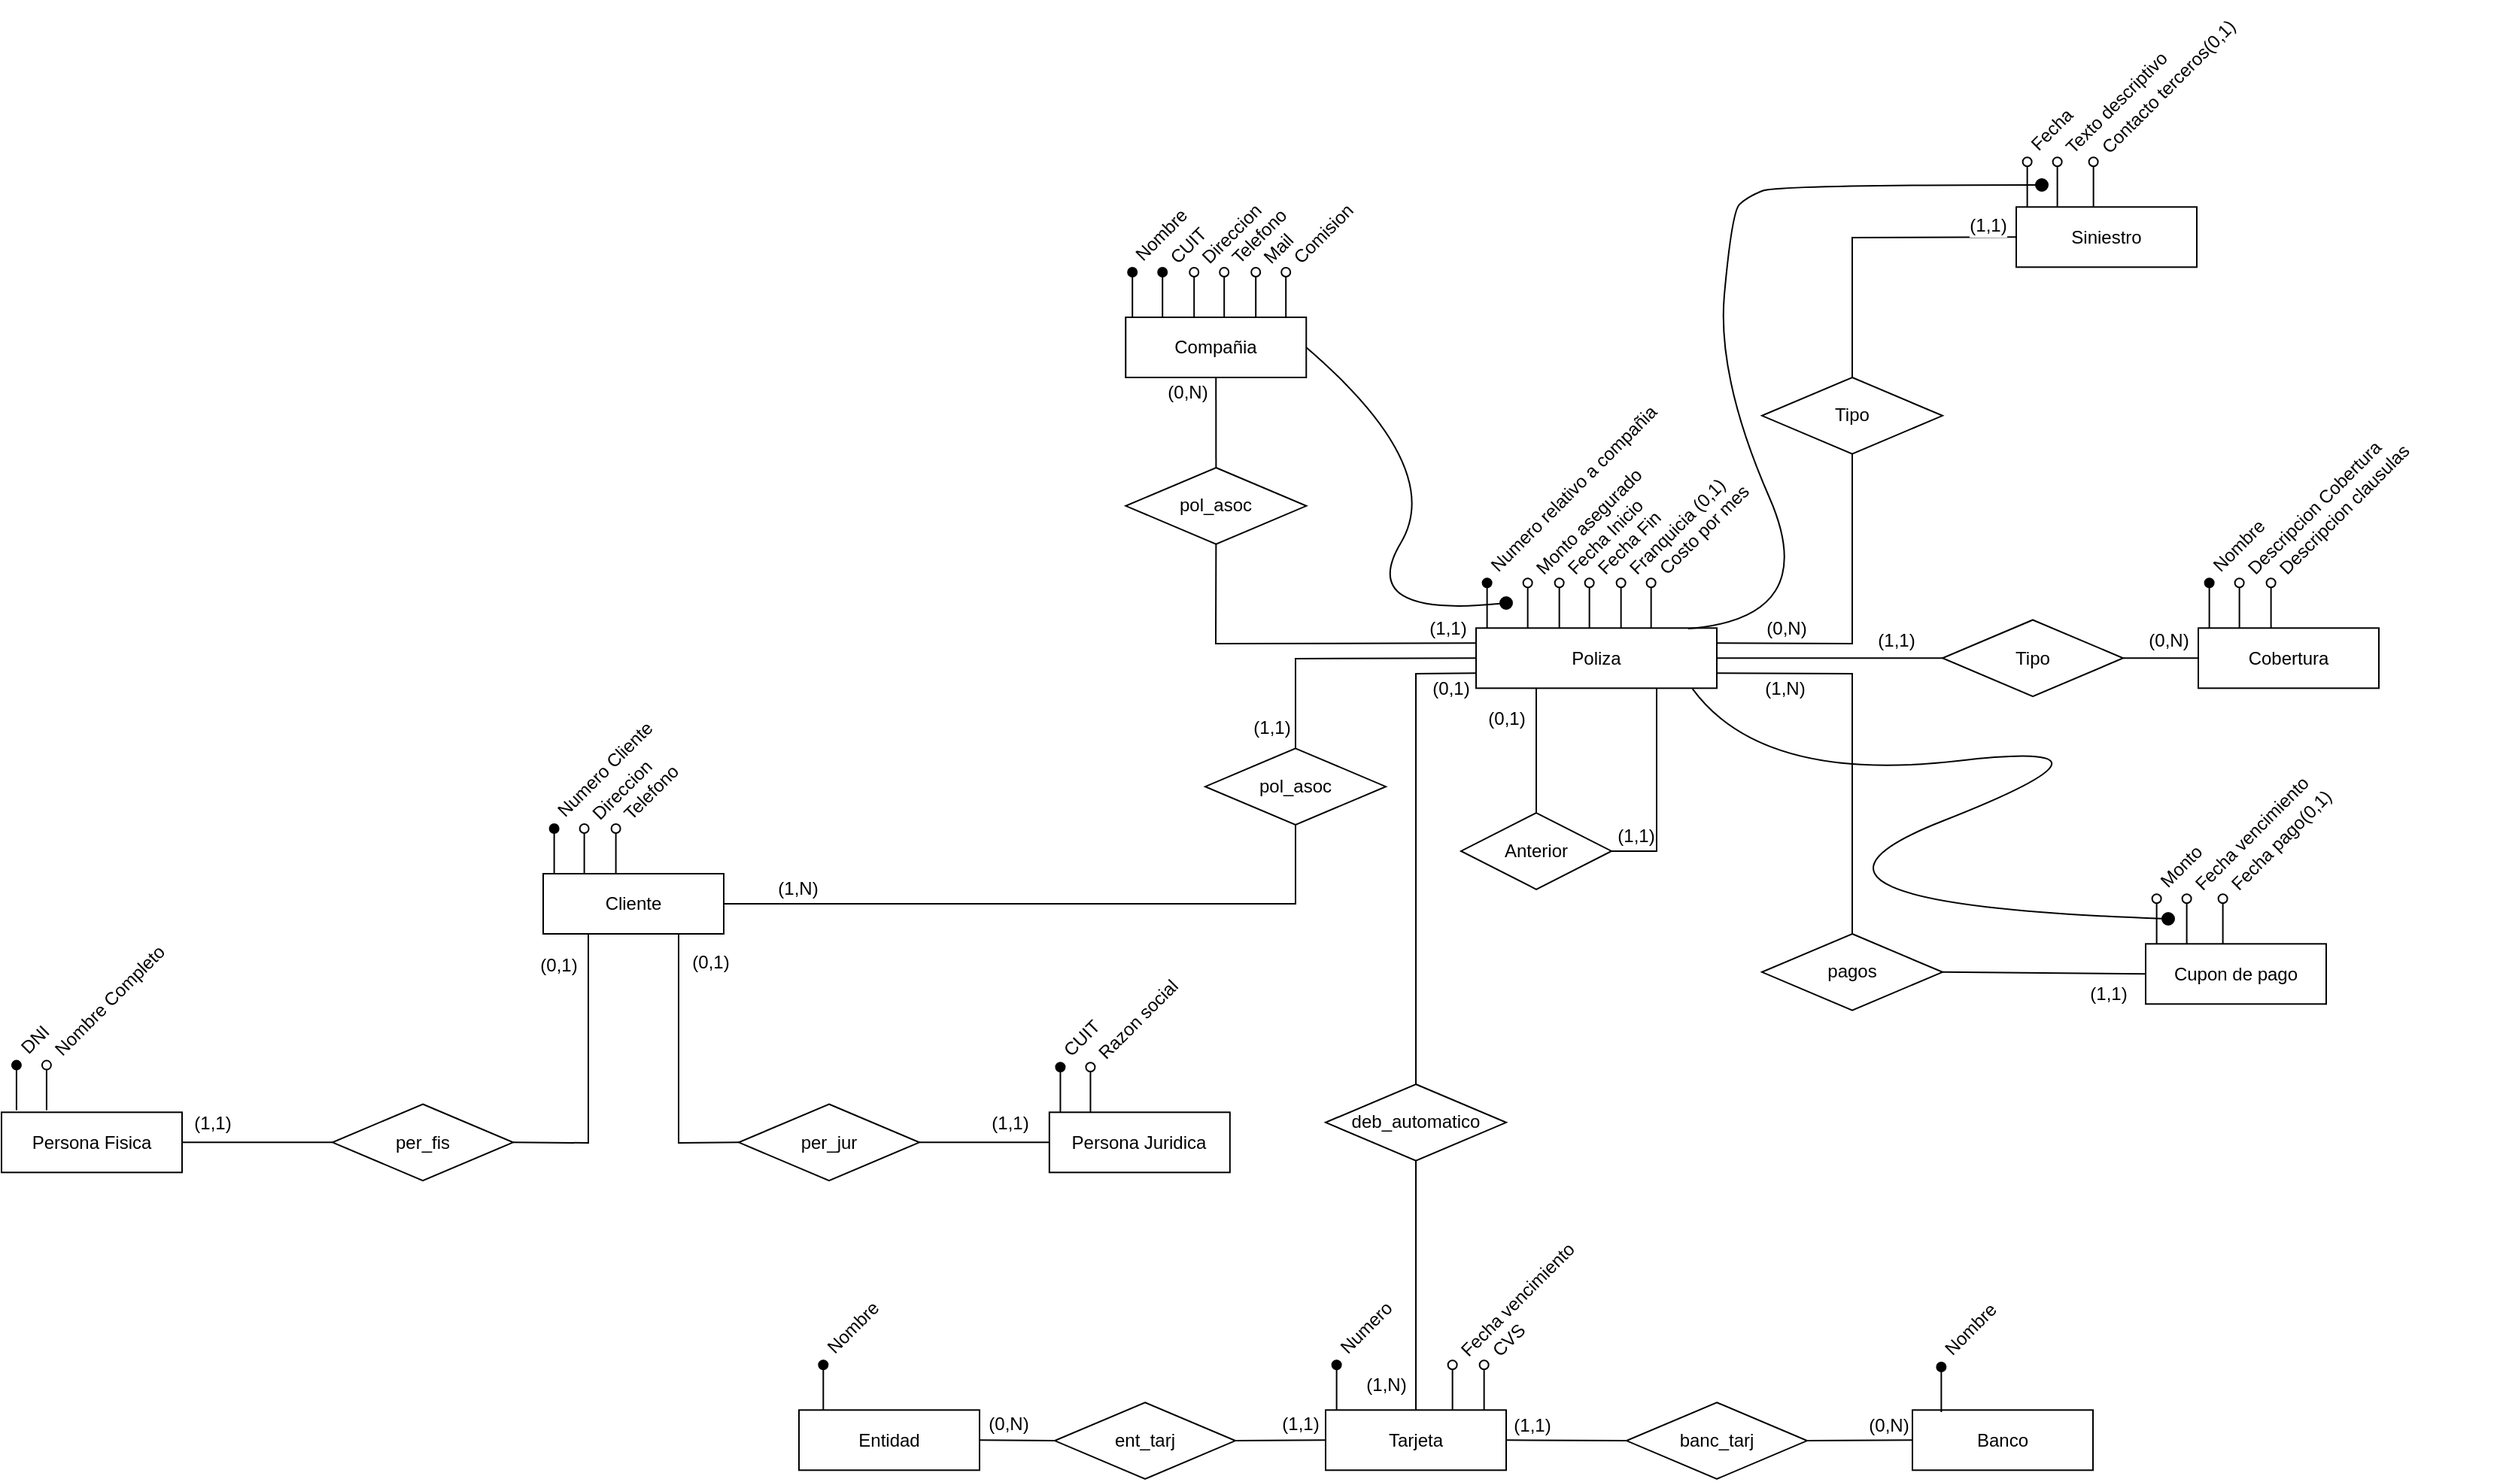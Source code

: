 <mxfile version="26.2.13">
  <diagram name="Page-1" id="8m3_5_h21RyiJB9kPUFV">
    <mxGraphModel dx="1428" dy="1900" grid="1" gridSize="10" guides="1" tooltips="1" connect="1" arrows="1" fold="1" page="1" pageScale="1" pageWidth="850" pageHeight="1100" math="0" shadow="0">
      <root>
        <mxCell id="0" />
        <mxCell id="1" parent="0" />
        <mxCell id="yTd1qCw7-fO8K-7Prphz-209" value="" style="group" parent="1" vertex="1" connectable="0">
          <mxGeometry x="620" y="500.655" width="129.835" height="137.995" as="geometry" />
        </mxCell>
        <mxCell id="yTd1qCw7-fO8K-7Prphz-3" value="Persona Fisica" style="rounded=0;whiteSpace=wrap;html=1;" parent="yTd1qCw7-fO8K-7Prphz-209" vertex="1">
          <mxGeometry y="97.995" width="120" height="40" as="geometry" />
        </mxCell>
        <mxCell id="yTd1qCw7-fO8K-7Prphz-79" value="" style="group" parent="yTd1qCw7-fO8K-7Prphz-209" vertex="1" connectable="0">
          <mxGeometry x="25.645" width="104.19" height="96.645" as="geometry" />
        </mxCell>
        <mxCell id="yTd1qCw7-fO8K-7Prphz-80" value="" style="endArrow=oval;html=1;rounded=0;endFill=0;" parent="yTd1qCw7-fO8K-7Prphz-79" edge="1">
          <mxGeometry width="50" height="50" relative="1" as="geometry">
            <mxPoint x="4.315" y="96.645" as="sourcePoint" />
            <mxPoint x="4.315" y="66.645" as="targetPoint" />
          </mxGeometry>
        </mxCell>
        <mxCell id="yTd1qCw7-fO8K-7Prphz-81" value="Nombre Completo" style="text;html=1;align=left;verticalAlign=middle;whiteSpace=wrap;rounded=0;rotation=-45;" parent="yTd1qCw7-fO8K-7Prphz-79" vertex="1">
          <mxGeometry x="-5.45" y="6.34" width="109.64" height="30" as="geometry" />
        </mxCell>
        <mxCell id="yTd1qCw7-fO8K-7Prphz-82" value="" style="group" parent="yTd1qCw7-fO8K-7Prphz-209" vertex="1" connectable="0">
          <mxGeometry x="2.645" y="10.27" width="110.61" height="86.375" as="geometry" />
        </mxCell>
        <mxCell id="yTd1qCw7-fO8K-7Prphz-83" value="" style="endArrow=oval;html=1;rounded=0;endFill=1;" parent="yTd1qCw7-fO8K-7Prphz-82" edge="1">
          <mxGeometry width="50" height="50" relative="1" as="geometry">
            <mxPoint x="7.315" y="86.375" as="sourcePoint" />
            <mxPoint x="7.315" y="56.375" as="targetPoint" />
          </mxGeometry>
        </mxCell>
        <mxCell id="yTd1qCw7-fO8K-7Prphz-84" value="DNI" style="text;html=1;align=left;verticalAlign=middle;whiteSpace=wrap;rounded=0;rotation=-45;" parent="yTd1qCw7-fO8K-7Prphz-82" vertex="1">
          <mxGeometry x="-6.55" y="-8.34" width="117.16" height="30" as="geometry" />
        </mxCell>
        <mxCell id="yTd1qCw7-fO8K-7Prphz-210" value="" style="group" parent="1" vertex="1" connectable="0">
          <mxGeometry x="979.995" y="343.355" width="120.005" height="136.645" as="geometry" />
        </mxCell>
        <mxCell id="yTd1qCw7-fO8K-7Prphz-2" value="Cliente" style="rounded=0;whiteSpace=wrap;html=1;" parent="yTd1qCw7-fO8K-7Prphz-210" vertex="1">
          <mxGeometry x="0.005" y="96.645" width="120" height="40" as="geometry" />
        </mxCell>
        <mxCell id="yTd1qCw7-fO8K-7Prphz-60" value="" style="group" parent="yTd1qCw7-fO8K-7Prphz-210" vertex="1" connectable="0">
          <mxGeometry x="23.0" width="70.711" height="96.645" as="geometry" />
        </mxCell>
        <mxCell id="yTd1qCw7-fO8K-7Prphz-61" value="" style="endArrow=oval;html=1;rounded=0;endFill=0;" parent="yTd1qCw7-fO8K-7Prphz-60" edge="1">
          <mxGeometry width="50" height="50" relative="1" as="geometry">
            <mxPoint x="4.315" y="96.645" as="sourcePoint" />
            <mxPoint x="4.315" y="66.645" as="targetPoint" />
          </mxGeometry>
        </mxCell>
        <mxCell id="yTd1qCw7-fO8K-7Prphz-62" value="Direccion" style="text;html=1;align=left;verticalAlign=middle;whiteSpace=wrap;rounded=0;rotation=-45;" parent="yTd1qCw7-fO8K-7Prphz-60" vertex="1">
          <mxGeometry x="0.355" y="20.355" width="70" height="30" as="geometry" />
        </mxCell>
        <mxCell id="yTd1qCw7-fO8K-7Prphz-63" value="" style="group" parent="yTd1qCw7-fO8K-7Prphz-210" vertex="1" connectable="0">
          <mxGeometry y="10.27" width="110.61" height="86.375" as="geometry" />
        </mxCell>
        <mxCell id="yTd1qCw7-fO8K-7Prphz-64" value="" style="endArrow=oval;html=1;rounded=0;endFill=1;" parent="yTd1qCw7-fO8K-7Prphz-63" edge="1">
          <mxGeometry width="50" height="50" relative="1" as="geometry">
            <mxPoint x="7.315" y="86.375" as="sourcePoint" />
            <mxPoint x="7.315" y="56.375" as="targetPoint" />
          </mxGeometry>
        </mxCell>
        <mxCell id="yTd1qCw7-fO8K-7Prphz-65" value="Numero Cliente" style="text;html=1;align=left;verticalAlign=middle;whiteSpace=wrap;rounded=0;rotation=-45;" parent="yTd1qCw7-fO8K-7Prphz-63" vertex="1">
          <mxGeometry x="-6.55" y="-8.34" width="117.16" height="30" as="geometry" />
        </mxCell>
        <mxCell id="yTd1qCw7-fO8K-7Prphz-66" value="" style="group" parent="yTd1qCw7-fO8K-7Prphz-210" vertex="1" connectable="0">
          <mxGeometry x="44.0" width="70.711" height="96.645" as="geometry" />
        </mxCell>
        <mxCell id="yTd1qCw7-fO8K-7Prphz-67" value="" style="endArrow=oval;html=1;rounded=0;endFill=0;" parent="yTd1qCw7-fO8K-7Prphz-66" edge="1">
          <mxGeometry width="50" height="50" relative="1" as="geometry">
            <mxPoint x="4.315" y="96.645" as="sourcePoint" />
            <mxPoint x="4.315" y="66.645" as="targetPoint" />
          </mxGeometry>
        </mxCell>
        <mxCell id="yTd1qCw7-fO8K-7Prphz-68" value="Telefono" style="text;html=1;align=left;verticalAlign=middle;whiteSpace=wrap;rounded=0;rotation=-45;" parent="yTd1qCw7-fO8K-7Prphz-66" vertex="1">
          <mxGeometry x="0.355" y="20.355" width="70" height="30" as="geometry" />
        </mxCell>
        <mxCell id="yTd1qCw7-fO8K-7Prphz-211" value="" style="group" parent="1" vertex="1" connectable="0">
          <mxGeometry x="1316.405" y="502.005" width="127.19" height="136.645" as="geometry" />
        </mxCell>
        <mxCell id="yTd1qCw7-fO8K-7Prphz-4" value="Persona Juridica" style="rounded=0;whiteSpace=wrap;html=1;" parent="yTd1qCw7-fO8K-7Prphz-211" vertex="1">
          <mxGeometry x="0.005" y="96.645" width="120" height="40" as="geometry" />
        </mxCell>
        <mxCell id="yTd1qCw7-fO8K-7Prphz-88" value="" style="group" parent="yTd1qCw7-fO8K-7Prphz-211" vertex="1" connectable="0">
          <mxGeometry x="23.0" width="104.19" height="96.645" as="geometry" />
        </mxCell>
        <mxCell id="yTd1qCw7-fO8K-7Prphz-89" value="" style="endArrow=oval;html=1;rounded=0;endFill=0;" parent="yTd1qCw7-fO8K-7Prphz-88" edge="1">
          <mxGeometry width="50" height="50" relative="1" as="geometry">
            <mxPoint x="4.315" y="96.645" as="sourcePoint" />
            <mxPoint x="4.315" y="66.645" as="targetPoint" />
          </mxGeometry>
        </mxCell>
        <mxCell id="yTd1qCw7-fO8K-7Prphz-90" value="Razon social" style="text;html=1;align=left;verticalAlign=middle;whiteSpace=wrap;rounded=0;rotation=-45;" parent="yTd1qCw7-fO8K-7Prphz-88" vertex="1">
          <mxGeometry x="-5.45" y="6.34" width="109.64" height="30" as="geometry" />
        </mxCell>
        <mxCell id="yTd1qCw7-fO8K-7Prphz-91" value="" style="group" parent="yTd1qCw7-fO8K-7Prphz-211" vertex="1" connectable="0">
          <mxGeometry y="10.27" width="110.61" height="86.375" as="geometry" />
        </mxCell>
        <mxCell id="yTd1qCw7-fO8K-7Prphz-92" value="" style="endArrow=oval;html=1;rounded=0;endFill=1;" parent="yTd1qCw7-fO8K-7Prphz-91" edge="1">
          <mxGeometry width="50" height="50" relative="1" as="geometry">
            <mxPoint x="7.315" y="86.375" as="sourcePoint" />
            <mxPoint x="7.315" y="56.375" as="targetPoint" />
          </mxGeometry>
        </mxCell>
        <mxCell id="yTd1qCw7-fO8K-7Prphz-93" value="CUIT" style="text;html=1;align=left;verticalAlign=middle;whiteSpace=wrap;rounded=0;rotation=-45;" parent="yTd1qCw7-fO8K-7Prphz-91" vertex="1">
          <mxGeometry x="-6.55" y="-8.34" width="117.16" height="30" as="geometry" />
        </mxCell>
        <mxCell id="yTd1qCw7-fO8K-7Prphz-212" value="" style="group" parent="1" vertex="1" connectable="0">
          <mxGeometry x="1599.995" y="180.005" width="239.44" height="136.645" as="geometry" />
        </mxCell>
        <mxCell id="yTd1qCw7-fO8K-7Prphz-5" value="Poliza" style="rounded=0;whiteSpace=wrap;html=1;" parent="yTd1qCw7-fO8K-7Prphz-212" vertex="1">
          <mxGeometry x="0.005" y="96.645" width="160" height="40" as="geometry" />
        </mxCell>
        <mxCell id="yTd1qCw7-fO8K-7Prphz-97" value="" style="group" parent="yTd1qCw7-fO8K-7Prphz-212" vertex="1" connectable="0">
          <mxGeometry y="10.27" width="170.36" height="86.375" as="geometry" />
        </mxCell>
        <mxCell id="yTd1qCw7-fO8K-7Prphz-98" value="" style="endArrow=oval;html=1;rounded=0;endFill=1;" parent="yTd1qCw7-fO8K-7Prphz-97" edge="1">
          <mxGeometry width="50" height="50" relative="1" as="geometry">
            <mxPoint x="7.315" y="86.375" as="sourcePoint" />
            <mxPoint x="7.315" y="56.375" as="targetPoint" />
          </mxGeometry>
        </mxCell>
        <mxCell id="yTd1qCw7-fO8K-7Prphz-99" value="Numero relativo a compañia" style="text;html=1;align=left;verticalAlign=middle;whiteSpace=wrap;rounded=0;rotation=-45;" parent="yTd1qCw7-fO8K-7Prphz-97" vertex="1">
          <mxGeometry x="-16.8" y="-33.09" width="187.16" height="30" as="geometry" />
        </mxCell>
        <mxCell id="yTd1qCw7-fO8K-7Prphz-112" value="" style="group" parent="yTd1qCw7-fO8K-7Prphz-212" vertex="1" connectable="0">
          <mxGeometry x="126.71" width="112.73" height="96.645" as="geometry" />
        </mxCell>
        <mxCell id="yTd1qCw7-fO8K-7Prphz-94" value="" style="group" parent="yTd1qCw7-fO8K-7Prphz-112" vertex="1" connectable="0">
          <mxGeometry x="-96.7" width="112.73" height="96.645" as="geometry" />
        </mxCell>
        <mxCell id="yTd1qCw7-fO8K-7Prphz-95" value="" style="endArrow=oval;html=1;rounded=0;endFill=0;" parent="yTd1qCw7-fO8K-7Prphz-94" edge="1">
          <mxGeometry width="50" height="50" relative="1" as="geometry">
            <mxPoint x="4.315" y="96.645" as="sourcePoint" />
            <mxPoint x="4.315" y="66.645" as="targetPoint" />
          </mxGeometry>
        </mxCell>
        <mxCell id="yTd1qCw7-fO8K-7Prphz-96" value="Monto asegurado" style="text;html=1;align=left;verticalAlign=middle;whiteSpace=wrap;rounded=0;rotation=-45;" parent="yTd1qCw7-fO8K-7Prphz-94" vertex="1">
          <mxGeometry x="-6.91" y="2.8" width="119.64" height="30" as="geometry" />
        </mxCell>
        <mxCell id="yTd1qCw7-fO8K-7Prphz-100" value="" style="group" parent="yTd1qCw7-fO8K-7Prphz-112" vertex="1" connectable="0">
          <mxGeometry x="-75.7" width="78.58" height="96.645" as="geometry" />
        </mxCell>
        <mxCell id="yTd1qCw7-fO8K-7Prphz-101" value="" style="endArrow=oval;html=1;rounded=0;endFill=0;" parent="yTd1qCw7-fO8K-7Prphz-100" edge="1">
          <mxGeometry width="50" height="50" relative="1" as="geometry">
            <mxPoint x="4.315" y="96.645" as="sourcePoint" />
            <mxPoint x="4.315" y="66.645" as="targetPoint" />
          </mxGeometry>
        </mxCell>
        <mxCell id="yTd1qCw7-fO8K-7Prphz-102" value="Fecha Inicio" style="text;html=1;align=left;verticalAlign=middle;whiteSpace=wrap;rounded=0;rotation=-45;" parent="yTd1qCw7-fO8K-7Prphz-100" vertex="1">
          <mxGeometry x="-1.06" y="16.95" width="79.64" height="30" as="geometry" />
        </mxCell>
        <mxCell id="yTd1qCw7-fO8K-7Prphz-103" value="" style="group" parent="yTd1qCw7-fO8K-7Prphz-112" vertex="1" connectable="0">
          <mxGeometry x="-55.7" width="70.711" height="96.645" as="geometry" />
        </mxCell>
        <mxCell id="yTd1qCw7-fO8K-7Prphz-104" value="" style="endArrow=oval;html=1;rounded=0;endFill=0;" parent="yTd1qCw7-fO8K-7Prphz-103" edge="1">
          <mxGeometry width="50" height="50" relative="1" as="geometry">
            <mxPoint x="4.315" y="96.645" as="sourcePoint" />
            <mxPoint x="4.315" y="66.645" as="targetPoint" />
          </mxGeometry>
        </mxCell>
        <mxCell id="yTd1qCw7-fO8K-7Prphz-105" value="Fecha Fin" style="text;html=1;align=left;verticalAlign=middle;whiteSpace=wrap;rounded=0;rotation=-45;" parent="yTd1qCw7-fO8K-7Prphz-103" vertex="1">
          <mxGeometry x="0.355" y="20.355" width="70" height="30" as="geometry" />
        </mxCell>
        <mxCell id="yTd1qCw7-fO8K-7Prphz-106" value="" style="group" parent="yTd1qCw7-fO8K-7Prphz-112" vertex="1" connectable="0">
          <mxGeometry x="-34.7" width="112.73" height="96.645" as="geometry" />
        </mxCell>
        <mxCell id="yTd1qCw7-fO8K-7Prphz-107" value="" style="endArrow=oval;html=1;rounded=0;endFill=0;" parent="yTd1qCw7-fO8K-7Prphz-106" edge="1">
          <mxGeometry width="50" height="50" relative="1" as="geometry">
            <mxPoint x="4.315" y="96.645" as="sourcePoint" />
            <mxPoint x="4.315" y="66.645" as="targetPoint" />
          </mxGeometry>
        </mxCell>
        <mxCell id="yTd1qCw7-fO8K-7Prphz-108" value="Franquicia (0,1)" style="text;html=1;align=left;verticalAlign=middle;whiteSpace=wrap;rounded=0;rotation=-45;" parent="yTd1qCw7-fO8K-7Prphz-106" vertex="1">
          <mxGeometry x="-6.91" y="2.8" width="119.64" height="30" as="geometry" />
        </mxCell>
        <mxCell id="yTd1qCw7-fO8K-7Prphz-109" value="" style="group" parent="yTd1qCw7-fO8K-7Prphz-112" vertex="1" connectable="0">
          <mxGeometry x="-14.7" width="95.65" height="96.645" as="geometry" />
        </mxCell>
        <mxCell id="yTd1qCw7-fO8K-7Prphz-110" value="" style="endArrow=oval;html=1;rounded=0;endFill=0;" parent="yTd1qCw7-fO8K-7Prphz-109" edge="1">
          <mxGeometry width="50" height="50" relative="1" as="geometry">
            <mxPoint x="4.315" y="96.645" as="sourcePoint" />
            <mxPoint x="4.315" y="66.645" as="targetPoint" />
          </mxGeometry>
        </mxCell>
        <mxCell id="yTd1qCw7-fO8K-7Prphz-111" value="Costo por mes" style="text;html=1;align=left;verticalAlign=middle;whiteSpace=wrap;rounded=0;rotation=-45;" parent="yTd1qCw7-fO8K-7Prphz-109" vertex="1">
          <mxGeometry x="-3.99" y="9.87" width="99.64" height="30" as="geometry" />
        </mxCell>
        <mxCell id="yTd1qCw7-fO8K-7Prphz-213" value="" style="group" parent="1" vertex="1" connectable="0">
          <mxGeometry x="2079.995" y="180.005" width="199.4" height="136.645" as="geometry" />
        </mxCell>
        <mxCell id="yTd1qCw7-fO8K-7Prphz-7" value="Cobertura" style="rounded=0;whiteSpace=wrap;html=1;" parent="yTd1qCw7-fO8K-7Prphz-213" vertex="1">
          <mxGeometry x="0.005" y="96.645" width="120" height="40" as="geometry" />
        </mxCell>
        <mxCell id="yTd1qCw7-fO8K-7Prphz-159" value="" style="group" parent="yTd1qCw7-fO8K-7Prphz-213" vertex="1" connectable="0">
          <mxGeometry x="23.0" width="129.8" height="96.645" as="geometry" />
        </mxCell>
        <mxCell id="yTd1qCw7-fO8K-7Prphz-160" value="" style="endArrow=oval;html=1;rounded=0;endFill=0;" parent="yTd1qCw7-fO8K-7Prphz-159" edge="1">
          <mxGeometry width="50" height="50" relative="1" as="geometry">
            <mxPoint x="4.315" y="96.645" as="sourcePoint" />
            <mxPoint x="4.315" y="66.645" as="targetPoint" />
          </mxGeometry>
        </mxCell>
        <mxCell id="yTd1qCw7-fO8K-7Prphz-161" value="Descripcion Cobertura" style="text;html=1;align=left;verticalAlign=middle;whiteSpace=wrap;rounded=0;rotation=-45;" parent="yTd1qCw7-fO8K-7Prphz-159" vertex="1">
          <mxGeometry x="-9.84" y="-4.27" width="139.64" height="30" as="geometry" />
        </mxCell>
        <mxCell id="yTd1qCw7-fO8K-7Prphz-162" value="" style="group" parent="yTd1qCw7-fO8K-7Prphz-213" vertex="1" connectable="0">
          <mxGeometry y="10.27" width="58.69" height="86.375" as="geometry" />
        </mxCell>
        <mxCell id="yTd1qCw7-fO8K-7Prphz-163" value="" style="endArrow=oval;html=1;rounded=0;endFill=1;" parent="yTd1qCw7-fO8K-7Prphz-162" edge="1">
          <mxGeometry width="50" height="50" relative="1" as="geometry">
            <mxPoint x="7.315" y="86.375" as="sourcePoint" />
            <mxPoint x="7.315" y="56.375" as="targetPoint" />
          </mxGeometry>
        </mxCell>
        <mxCell id="yTd1qCw7-fO8K-7Prphz-164" value="Nombre" style="text;html=1;align=left;verticalAlign=middle;whiteSpace=wrap;rounded=0;rotation=-45;" parent="yTd1qCw7-fO8K-7Prphz-162" vertex="1">
          <mxGeometry x="2.845" y="14.345" width="53" height="30" as="geometry" />
        </mxCell>
        <mxCell id="yTd1qCw7-fO8K-7Prphz-165" value="" style="group" parent="yTd1qCw7-fO8K-7Prphz-213" vertex="1" connectable="0">
          <mxGeometry x="44.0" width="155.4" height="96.645" as="geometry" />
        </mxCell>
        <mxCell id="yTd1qCw7-fO8K-7Prphz-166" value="" style="endArrow=oval;html=1;rounded=0;endFill=0;" parent="yTd1qCw7-fO8K-7Prphz-165" edge="1">
          <mxGeometry width="50" height="50" relative="1" as="geometry">
            <mxPoint x="4.315" y="96.645" as="sourcePoint" />
            <mxPoint x="4.315" y="66.645" as="targetPoint" />
          </mxGeometry>
        </mxCell>
        <mxCell id="yTd1qCw7-fO8K-7Prphz-167" value="Descripcion clausulas" style="text;html=1;align=left;verticalAlign=middle;whiteSpace=wrap;rounded=0;rotation=-45;" parent="yTd1qCw7-fO8K-7Prphz-165" vertex="1">
          <mxGeometry x="-14.24" y="-14.87" width="169.64" height="30" as="geometry" />
        </mxCell>
        <mxCell id="yTd1qCw7-fO8K-7Prphz-214" value="" style="group" parent="1" vertex="1" connectable="0">
          <mxGeometry x="2044.995" y="390.005" width="159.73" height="136.645" as="geometry" />
        </mxCell>
        <mxCell id="yTd1qCw7-fO8K-7Prphz-8" value="Cupon de pago" style="rounded=0;whiteSpace=wrap;html=1;" parent="yTd1qCw7-fO8K-7Prphz-214" vertex="1">
          <mxGeometry x="0.005" y="96.645" width="120" height="40" as="geometry" />
        </mxCell>
        <mxCell id="yTd1qCw7-fO8K-7Prphz-182" value="" style="group" parent="yTd1qCw7-fO8K-7Prphz-214" vertex="1" connectable="0">
          <mxGeometry y="10.27" width="58.69" height="86.375" as="geometry" />
        </mxCell>
        <mxCell id="yTd1qCw7-fO8K-7Prphz-183" value="" style="endArrow=oval;html=1;rounded=0;endFill=0;" parent="yTd1qCw7-fO8K-7Prphz-182" edge="1">
          <mxGeometry width="50" height="50" relative="1" as="geometry">
            <mxPoint x="7.315" y="86.375" as="sourcePoint" />
            <mxPoint x="7.315" y="56.375" as="targetPoint" />
          </mxGeometry>
        </mxCell>
        <mxCell id="yTd1qCw7-fO8K-7Prphz-184" value="Monto" style="text;html=1;align=left;verticalAlign=middle;whiteSpace=wrap;rounded=0;rotation=-45;" parent="yTd1qCw7-fO8K-7Prphz-182" vertex="1">
          <mxGeometry x="2.845" y="14.345" width="53" height="30" as="geometry" />
        </mxCell>
        <mxCell id="yTd1qCw7-fO8K-7Prphz-185" value="" style="group" parent="yTd1qCw7-fO8K-7Prphz-214" vertex="1" connectable="0">
          <mxGeometry x="23.0" width="112.73" height="96.645" as="geometry" />
        </mxCell>
        <mxCell id="yTd1qCw7-fO8K-7Prphz-186" value="" style="endArrow=oval;html=1;rounded=0;endFill=0;" parent="yTd1qCw7-fO8K-7Prphz-185" edge="1">
          <mxGeometry width="50" height="50" relative="1" as="geometry">
            <mxPoint x="4.315" y="96.645" as="sourcePoint" />
            <mxPoint x="4.315" y="66.645" as="targetPoint" />
          </mxGeometry>
        </mxCell>
        <mxCell id="yTd1qCw7-fO8K-7Prphz-187" value="Fecha vencimiento" style="text;html=1;align=left;verticalAlign=middle;whiteSpace=wrap;rounded=0;rotation=-45;" parent="yTd1qCw7-fO8K-7Prphz-185" vertex="1">
          <mxGeometry x="-6.91" y="2.8" width="119.64" height="30" as="geometry" />
        </mxCell>
        <mxCell id="yTd1qCw7-fO8K-7Prphz-188" value="" style="group" parent="yTd1qCw7-fO8K-7Prphz-214" vertex="1" connectable="0">
          <mxGeometry x="47.0" width="112.73" height="96.645" as="geometry" />
        </mxCell>
        <mxCell id="yTd1qCw7-fO8K-7Prphz-189" value="" style="endArrow=oval;html=1;rounded=0;endFill=0;" parent="yTd1qCw7-fO8K-7Prphz-188" edge="1">
          <mxGeometry width="50" height="50" relative="1" as="geometry">
            <mxPoint x="4.315" y="96.645" as="sourcePoint" />
            <mxPoint x="4.315" y="66.645" as="targetPoint" />
          </mxGeometry>
        </mxCell>
        <mxCell id="yTd1qCw7-fO8K-7Prphz-190" value="Fecha pago(0,1)" style="text;html=1;align=left;verticalAlign=middle;whiteSpace=wrap;rounded=0;rotation=-45;" parent="yTd1qCw7-fO8K-7Prphz-188" vertex="1">
          <mxGeometry x="-6.91" y="2.8" width="119.64" height="30" as="geometry" />
        </mxCell>
        <mxCell id="yTd1qCw7-fO8K-7Prphz-215" value="" style="group" parent="1" vertex="1" connectable="0">
          <mxGeometry x="1958.995" y="-99.995" width="165.94" height="136.645" as="geometry" />
        </mxCell>
        <mxCell id="yTd1qCw7-fO8K-7Prphz-9" value="Siniestro" style="rounded=0;whiteSpace=wrap;html=1;" parent="yTd1qCw7-fO8K-7Prphz-215" vertex="1">
          <mxGeometry x="0.005" y="96.645" width="120" height="40" as="geometry" />
        </mxCell>
        <mxCell id="yTd1qCw7-fO8K-7Prphz-200" value="" style="group" parent="yTd1qCw7-fO8K-7Prphz-215" vertex="1" connectable="0">
          <mxGeometry y="10.27" width="58.69" height="86.375" as="geometry" />
        </mxCell>
        <mxCell id="yTd1qCw7-fO8K-7Prphz-201" value="" style="endArrow=oval;html=1;rounded=0;endFill=0;" parent="yTd1qCw7-fO8K-7Prphz-200" edge="1">
          <mxGeometry width="50" height="50" relative="1" as="geometry">
            <mxPoint x="7.315" y="86.375" as="sourcePoint" />
            <mxPoint x="7.315" y="56.375" as="targetPoint" />
          </mxGeometry>
        </mxCell>
        <mxCell id="yTd1qCw7-fO8K-7Prphz-202" value="Fecha" style="text;html=1;align=left;verticalAlign=middle;whiteSpace=wrap;rounded=0;rotation=-45;" parent="yTd1qCw7-fO8K-7Prphz-200" vertex="1">
          <mxGeometry x="2.845" y="14.345" width="53" height="30" as="geometry" />
        </mxCell>
        <mxCell id="yTd1qCw7-fO8K-7Prphz-203" value="" style="group" parent="yTd1qCw7-fO8K-7Prphz-215" vertex="1" connectable="0">
          <mxGeometry x="23.0" width="112.73" height="96.645" as="geometry" />
        </mxCell>
        <mxCell id="yTd1qCw7-fO8K-7Prphz-204" value="" style="endArrow=oval;html=1;rounded=0;endFill=0;" parent="yTd1qCw7-fO8K-7Prphz-203" edge="1">
          <mxGeometry width="50" height="50" relative="1" as="geometry">
            <mxPoint x="4.315" y="96.645" as="sourcePoint" />
            <mxPoint x="4.315" y="66.645" as="targetPoint" />
          </mxGeometry>
        </mxCell>
        <mxCell id="yTd1qCw7-fO8K-7Prphz-205" value="Texto descriptivo" style="text;html=1;align=left;verticalAlign=middle;whiteSpace=wrap;rounded=0;rotation=-45;" parent="yTd1qCw7-fO8K-7Prphz-203" vertex="1">
          <mxGeometry x="-6.91" y="2.8" width="119.64" height="30" as="geometry" />
        </mxCell>
        <mxCell id="yTd1qCw7-fO8K-7Prphz-206" value="" style="group" parent="yTd1qCw7-fO8K-7Prphz-215" vertex="1" connectable="0">
          <mxGeometry x="47.0" width="118.94" height="96.645" as="geometry" />
        </mxCell>
        <mxCell id="yTd1qCw7-fO8K-7Prphz-207" value="" style="endArrow=oval;html=1;rounded=0;endFill=0;" parent="yTd1qCw7-fO8K-7Prphz-206" edge="1">
          <mxGeometry width="50" height="50" relative="1" as="geometry">
            <mxPoint x="4.315" y="96.645" as="sourcePoint" />
            <mxPoint x="4.315" y="66.645" as="targetPoint" />
          </mxGeometry>
        </mxCell>
        <mxCell id="yTd1qCw7-fO8K-7Prphz-208" value="Contacto terceros(0,1)" style="text;html=1;align=left;verticalAlign=middle;whiteSpace=wrap;rounded=0;rotation=-45;" parent="yTd1qCw7-fO8K-7Prphz-206" vertex="1">
          <mxGeometry x="-7.97" y="0.23" width="126.91" height="30" as="geometry" />
        </mxCell>
        <mxCell id="yTd1qCw7-fO8K-7Prphz-216" value="" style="group" parent="1" vertex="1" connectable="0">
          <mxGeometry x="1364.285" y="-26.645" width="175.71" height="136.645" as="geometry" />
        </mxCell>
        <mxCell id="yTd1qCw7-fO8K-7Prphz-1" value="Compañia" style="rounded=0;whiteSpace=wrap;html=1;" parent="yTd1qCw7-fO8K-7Prphz-216" vertex="1">
          <mxGeometry x="2.845" y="96.645" width="120" height="40" as="geometry" />
        </mxCell>
        <mxCell id="yTd1qCw7-fO8K-7Prphz-23" value="" style="group" parent="yTd1qCw7-fO8K-7Prphz-216" vertex="1" connectable="0">
          <mxGeometry x="23.0" width="70.711" height="96.645" as="geometry" />
        </mxCell>
        <mxCell id="yTd1qCw7-fO8K-7Prphz-20" value="" style="endArrow=oval;html=1;rounded=0;endFill=1;" parent="yTd1qCw7-fO8K-7Prphz-23" edge="1">
          <mxGeometry width="50" height="50" relative="1" as="geometry">
            <mxPoint x="4.315" y="96.645" as="sourcePoint" />
            <mxPoint x="4.315" y="66.645" as="targetPoint" />
          </mxGeometry>
        </mxCell>
        <mxCell id="yTd1qCw7-fO8K-7Prphz-22" value="CUIT" style="text;html=1;align=left;verticalAlign=middle;whiteSpace=wrap;rounded=0;rotation=-45;" parent="yTd1qCw7-fO8K-7Prphz-23" vertex="1">
          <mxGeometry x="0.355" y="20.355" width="70" height="30" as="geometry" />
        </mxCell>
        <mxCell id="yTd1qCw7-fO8K-7Prphz-24" value="" style="group" parent="yTd1qCw7-fO8K-7Prphz-216" vertex="1" connectable="0">
          <mxGeometry y="10.27" width="58.69" height="86.375" as="geometry" />
        </mxCell>
        <mxCell id="yTd1qCw7-fO8K-7Prphz-19" value="" style="endArrow=oval;html=1;rounded=0;endFill=1;" parent="yTd1qCw7-fO8K-7Prphz-24" edge="1">
          <mxGeometry width="50" height="50" relative="1" as="geometry">
            <mxPoint x="7.315" y="86.375" as="sourcePoint" />
            <mxPoint x="7.315" y="56.375" as="targetPoint" />
          </mxGeometry>
        </mxCell>
        <mxCell id="yTd1qCw7-fO8K-7Prphz-21" value="Nombre" style="text;html=1;align=left;verticalAlign=middle;whiteSpace=wrap;rounded=0;rotation=-45;" parent="yTd1qCw7-fO8K-7Prphz-24" vertex="1">
          <mxGeometry x="2.845" y="14.345" width="53" height="30" as="geometry" />
        </mxCell>
        <mxCell id="yTd1qCw7-fO8K-7Prphz-30" value="" style="group" parent="yTd1qCw7-fO8K-7Prphz-216" vertex="1" connectable="0">
          <mxGeometry x="44.0" width="70.711" height="96.645" as="geometry" />
        </mxCell>
        <mxCell id="yTd1qCw7-fO8K-7Prphz-31" value="" style="endArrow=oval;html=1;rounded=0;endFill=0;" parent="yTd1qCw7-fO8K-7Prphz-30" edge="1">
          <mxGeometry width="50" height="50" relative="1" as="geometry">
            <mxPoint x="4.315" y="96.645" as="sourcePoint" />
            <mxPoint x="4.315" y="66.645" as="targetPoint" />
          </mxGeometry>
        </mxCell>
        <mxCell id="yTd1qCw7-fO8K-7Prphz-32" value="Direccion" style="text;html=1;align=left;verticalAlign=middle;whiteSpace=wrap;rounded=0;rotation=-45;" parent="yTd1qCw7-fO8K-7Prphz-30" vertex="1">
          <mxGeometry x="0.355" y="20.355" width="70" height="30" as="geometry" />
        </mxCell>
        <mxCell id="yTd1qCw7-fO8K-7Prphz-33" value="" style="group" parent="yTd1qCw7-fO8K-7Prphz-216" vertex="1" connectable="0">
          <mxGeometry x="64.0" width="70.711" height="96.645" as="geometry" />
        </mxCell>
        <mxCell id="yTd1qCw7-fO8K-7Prphz-34" value="" style="endArrow=oval;html=1;rounded=0;endFill=0;" parent="yTd1qCw7-fO8K-7Prphz-33" edge="1">
          <mxGeometry width="50" height="50" relative="1" as="geometry">
            <mxPoint x="4.315" y="96.645" as="sourcePoint" />
            <mxPoint x="4.315" y="66.645" as="targetPoint" />
          </mxGeometry>
        </mxCell>
        <mxCell id="yTd1qCw7-fO8K-7Prphz-35" value="Telefono" style="text;html=1;align=left;verticalAlign=middle;whiteSpace=wrap;rounded=0;rotation=-45;" parent="yTd1qCw7-fO8K-7Prphz-33" vertex="1">
          <mxGeometry x="0.355" y="20.355" width="70" height="30" as="geometry" />
        </mxCell>
        <mxCell id="yTd1qCw7-fO8K-7Prphz-36" value="" style="group" parent="yTd1qCw7-fO8K-7Prphz-216" vertex="1" connectable="0">
          <mxGeometry x="85.0" width="70.711" height="96.645" as="geometry" />
        </mxCell>
        <mxCell id="yTd1qCw7-fO8K-7Prphz-37" value="" style="endArrow=oval;html=1;rounded=0;endFill=0;" parent="yTd1qCw7-fO8K-7Prphz-36" edge="1">
          <mxGeometry width="50" height="50" relative="1" as="geometry">
            <mxPoint x="4.315" y="96.645" as="sourcePoint" />
            <mxPoint x="4.315" y="66.645" as="targetPoint" />
          </mxGeometry>
        </mxCell>
        <mxCell id="yTd1qCw7-fO8K-7Prphz-38" value="Mail" style="text;html=1;align=left;verticalAlign=middle;whiteSpace=wrap;rounded=0;rotation=-45;" parent="yTd1qCw7-fO8K-7Prphz-36" vertex="1">
          <mxGeometry x="0.355" y="20.355" width="70" height="30" as="geometry" />
        </mxCell>
        <mxCell id="yTd1qCw7-fO8K-7Prphz-39" value="" style="group" parent="yTd1qCw7-fO8K-7Prphz-216" vertex="1" connectable="0">
          <mxGeometry x="105.0" width="70.711" height="96.645" as="geometry" />
        </mxCell>
        <mxCell id="yTd1qCw7-fO8K-7Prphz-40" value="" style="endArrow=oval;html=1;rounded=0;endFill=0;" parent="yTd1qCw7-fO8K-7Prphz-39" edge="1">
          <mxGeometry width="50" height="50" relative="1" as="geometry">
            <mxPoint x="4.315" y="96.645" as="sourcePoint" />
            <mxPoint x="4.315" y="66.645" as="targetPoint" />
          </mxGeometry>
        </mxCell>
        <mxCell id="yTd1qCw7-fO8K-7Prphz-41" value="Comision" style="text;html=1;align=left;verticalAlign=middle;whiteSpace=wrap;rounded=0;rotation=-45;" parent="yTd1qCw7-fO8K-7Prphz-39" vertex="1">
          <mxGeometry x="0.355" y="20.355" width="70" height="30" as="geometry" />
        </mxCell>
        <mxCell id="yTd1qCw7-fO8K-7Prphz-217" value="" style="group" parent="1" vertex="1" connectable="0">
          <mxGeometry x="1499.995" y="700.005" width="135.73" height="136.645" as="geometry" />
        </mxCell>
        <mxCell id="yTd1qCw7-fO8K-7Prphz-6" value="Tarjeta" style="rounded=0;whiteSpace=wrap;html=1;" parent="yTd1qCw7-fO8K-7Prphz-217" vertex="1">
          <mxGeometry x="0.005" y="96.645" width="120" height="40" as="geometry" />
        </mxCell>
        <mxCell id="yTd1qCw7-fO8K-7Prphz-141" value="" style="group" parent="yTd1qCw7-fO8K-7Prphz-217" vertex="1" connectable="0">
          <mxGeometry x="80.01" width="112.73" height="96.645" as="geometry" />
        </mxCell>
        <mxCell id="yTd1qCw7-fO8K-7Prphz-142" value="" style="endArrow=oval;html=1;rounded=0;endFill=0;" parent="yTd1qCw7-fO8K-7Prphz-141" edge="1">
          <mxGeometry width="50" height="50" relative="1" as="geometry">
            <mxPoint x="4.315" y="96.645" as="sourcePoint" />
            <mxPoint x="4.315" y="66.645" as="targetPoint" />
          </mxGeometry>
        </mxCell>
        <mxCell id="yTd1qCw7-fO8K-7Prphz-143" value="Fecha vencimiento" style="text;html=1;align=left;verticalAlign=middle;whiteSpace=wrap;rounded=0;rotation=-45;" parent="yTd1qCw7-fO8K-7Prphz-141" vertex="1">
          <mxGeometry x="-6.91" y="2.8" width="119.64" height="30" as="geometry" />
        </mxCell>
        <mxCell id="yTd1qCw7-fO8K-7Prphz-144" value="" style="group" parent="yTd1qCw7-fO8K-7Prphz-217" vertex="1" connectable="0">
          <mxGeometry y="10.27" width="110.61" height="86.375" as="geometry" />
        </mxCell>
        <mxCell id="yTd1qCw7-fO8K-7Prphz-145" value="" style="endArrow=oval;html=1;rounded=0;endFill=1;" parent="yTd1qCw7-fO8K-7Prphz-144" edge="1">
          <mxGeometry width="50" height="50" relative="1" as="geometry">
            <mxPoint x="7.315" y="86.375" as="sourcePoint" />
            <mxPoint x="7.315" y="56.375" as="targetPoint" />
          </mxGeometry>
        </mxCell>
        <mxCell id="yTd1qCw7-fO8K-7Prphz-146" value="Numero" style="text;html=1;align=left;verticalAlign=middle;whiteSpace=wrap;rounded=0;rotation=-45;" parent="yTd1qCw7-fO8K-7Prphz-144" vertex="1">
          <mxGeometry x="-6.55" y="-8.34" width="117.16" height="30" as="geometry" />
        </mxCell>
        <mxCell id="yTd1qCw7-fO8K-7Prphz-147" value="" style="group" parent="yTd1qCw7-fO8K-7Prphz-217" vertex="1" connectable="0">
          <mxGeometry x="101.01" width="70.711" height="96.645" as="geometry" />
        </mxCell>
        <mxCell id="yTd1qCw7-fO8K-7Prphz-148" value="" style="endArrow=oval;html=1;rounded=0;endFill=0;" parent="yTd1qCw7-fO8K-7Prphz-147" edge="1">
          <mxGeometry width="50" height="50" relative="1" as="geometry">
            <mxPoint x="4.315" y="96.645" as="sourcePoint" />
            <mxPoint x="4.315" y="66.645" as="targetPoint" />
          </mxGeometry>
        </mxCell>
        <mxCell id="yTd1qCw7-fO8K-7Prphz-149" value="CVS" style="text;html=1;align=left;verticalAlign=middle;whiteSpace=wrap;rounded=0;rotation=-45;" parent="yTd1qCw7-fO8K-7Prphz-147" vertex="1">
          <mxGeometry x="0.355" y="20.355" width="70" height="30" as="geometry" />
        </mxCell>
        <mxCell id="yTd1qCw7-fO8K-7Prphz-218" value="" style="group" parent="1" vertex="1" connectable="0">
          <mxGeometry x="1890" y="711.625" width="120" height="125.025" as="geometry" />
        </mxCell>
        <mxCell id="yTd1qCw7-fO8K-7Prphz-119" value="Banco" style="rounded=0;whiteSpace=wrap;html=1;" parent="yTd1qCw7-fO8K-7Prphz-218" vertex="1">
          <mxGeometry y="85.025" width="120" height="40" as="geometry" />
        </mxCell>
        <mxCell id="yTd1qCw7-fO8K-7Prphz-156" value="" style="group" parent="yTd1qCw7-fO8K-7Prphz-218" vertex="1" connectable="0">
          <mxGeometry x="11.865" width="58.69" height="86.375" as="geometry" />
        </mxCell>
        <mxCell id="yTd1qCw7-fO8K-7Prphz-157" value="" style="endArrow=oval;html=1;rounded=0;endFill=1;" parent="yTd1qCw7-fO8K-7Prphz-156" edge="1">
          <mxGeometry width="50" height="50" relative="1" as="geometry">
            <mxPoint x="7.315" y="86.375" as="sourcePoint" />
            <mxPoint x="7.315" y="56.375" as="targetPoint" />
          </mxGeometry>
        </mxCell>
        <mxCell id="yTd1qCw7-fO8K-7Prphz-158" value="Nombre" style="text;html=1;align=left;verticalAlign=middle;whiteSpace=wrap;rounded=0;rotation=-45;" parent="yTd1qCw7-fO8K-7Prphz-156" vertex="1">
          <mxGeometry x="2.845" y="14.345" width="53" height="30" as="geometry" />
        </mxCell>
        <mxCell id="yTd1qCw7-fO8K-7Prphz-219" value="" style="group" parent="1" vertex="1" connectable="0">
          <mxGeometry x="1150" y="710.275" width="120" height="126.375" as="geometry" />
        </mxCell>
        <mxCell id="yTd1qCw7-fO8K-7Prphz-118" value="Entidad" style="rounded=0;whiteSpace=wrap;html=1;" parent="yTd1qCw7-fO8K-7Prphz-219" vertex="1">
          <mxGeometry y="86.375" width="120" height="40" as="geometry" />
        </mxCell>
        <mxCell id="yTd1qCw7-fO8K-7Prphz-153" value="" style="group" parent="yTd1qCw7-fO8K-7Prphz-219" vertex="1" connectable="0">
          <mxGeometry x="8.845" width="58.69" height="86.375" as="geometry" />
        </mxCell>
        <mxCell id="yTd1qCw7-fO8K-7Prphz-154" value="" style="endArrow=oval;html=1;rounded=0;endFill=1;" parent="yTd1qCw7-fO8K-7Prphz-153" edge="1">
          <mxGeometry width="50" height="50" relative="1" as="geometry">
            <mxPoint x="7.315" y="86.375" as="sourcePoint" />
            <mxPoint x="7.315" y="56.375" as="targetPoint" />
          </mxGeometry>
        </mxCell>
        <mxCell id="yTd1qCw7-fO8K-7Prphz-155" value="Nombre" style="text;html=1;align=left;verticalAlign=middle;whiteSpace=wrap;rounded=0;rotation=-45;" parent="yTd1qCw7-fO8K-7Prphz-153" vertex="1">
          <mxGeometry x="2.845" y="14.345" width="53" height="30" as="geometry" />
        </mxCell>
        <mxCell id="yTd1qCw7-fO8K-7Prphz-220" value="ent_tarj" style="rhombus;whiteSpace=wrap;html=1;" parent="1" vertex="1">
          <mxGeometry x="1320" y="791.63" width="120" height="50.83" as="geometry" />
        </mxCell>
        <mxCell id="yTd1qCw7-fO8K-7Prphz-221" value="" style="endArrow=none;html=1;rounded=0;entryX=0;entryY=0.5;entryDx=0;entryDy=0;exitX=1;exitY=0.5;exitDx=0;exitDy=0;" parent="1" source="yTd1qCw7-fO8K-7Prphz-220" target="yTd1qCw7-fO8K-7Prphz-6" edge="1">
          <mxGeometry width="50" height="50" relative="1" as="geometry">
            <mxPoint x="1400" y="831.63" as="sourcePoint" />
            <mxPoint x="1450" y="781.63" as="targetPoint" />
          </mxGeometry>
        </mxCell>
        <mxCell id="-Sdav0s5YQVywqMzwciQ-42" value="(1,1)" style="edgeLabel;html=1;align=center;verticalAlign=middle;resizable=0;points=[];fontSize=12;" vertex="1" connectable="0" parent="yTd1qCw7-fO8K-7Prphz-221">
          <mxGeometry x="0.494" relative="1" as="geometry">
            <mxPoint x="-2" y="-11" as="offset" />
          </mxGeometry>
        </mxCell>
        <mxCell id="yTd1qCw7-fO8K-7Prphz-222" value="" style="endArrow=none;html=1;rounded=0;entryX=0;entryY=0.5;entryDx=0;entryDy=0;exitX=1;exitY=0.5;exitDx=0;exitDy=0;" parent="1" source="yTd1qCw7-fO8K-7Prphz-118" target="yTd1qCw7-fO8K-7Prphz-220" edge="1">
          <mxGeometry width="50" height="50" relative="1" as="geometry">
            <mxPoint x="1400" y="831.63" as="sourcePoint" />
            <mxPoint x="1450" y="781.63" as="targetPoint" />
          </mxGeometry>
        </mxCell>
        <mxCell id="-Sdav0s5YQVywqMzwciQ-43" value="(0,N)" style="edgeLabel;html=1;align=center;verticalAlign=middle;resizable=0;points=[];fontSize=12;" vertex="1" connectable="0" parent="yTd1qCw7-fO8K-7Prphz-222">
          <mxGeometry x="-0.006" y="-3" relative="1" as="geometry">
            <mxPoint x="-6" y="-14" as="offset" />
          </mxGeometry>
        </mxCell>
        <mxCell id="yTd1qCw7-fO8K-7Prphz-223" value="banc_tarj" style="rhombus;whiteSpace=wrap;html=1;" parent="1" vertex="1">
          <mxGeometry x="1700" y="791.63" width="120" height="50.83" as="geometry" />
        </mxCell>
        <mxCell id="yTd1qCw7-fO8K-7Prphz-224" value="" style="endArrow=none;html=1;rounded=0;entryX=0;entryY=0.5;entryDx=0;entryDy=0;exitX=1;exitY=0.5;exitDx=0;exitDy=0;" parent="1" source="yTd1qCw7-fO8K-7Prphz-223" target="yTd1qCw7-fO8K-7Prphz-119" edge="1">
          <mxGeometry width="50" height="50" relative="1" as="geometry">
            <mxPoint x="1780" y="831.63" as="sourcePoint" />
            <mxPoint x="1880" y="816.63" as="targetPoint" />
          </mxGeometry>
        </mxCell>
        <mxCell id="-Sdav0s5YQVywqMzwciQ-45" value="(0,N)" style="edgeLabel;html=1;align=center;verticalAlign=middle;resizable=0;points=[];fontSize=12;" vertex="1" connectable="0" parent="yTd1qCw7-fO8K-7Prphz-224">
          <mxGeometry x="0.593" y="3" relative="1" as="geometry">
            <mxPoint x="-2" y="-7" as="offset" />
          </mxGeometry>
        </mxCell>
        <mxCell id="yTd1qCw7-fO8K-7Prphz-225" value="" style="endArrow=none;html=1;rounded=0;entryX=0;entryY=0.5;entryDx=0;entryDy=0;exitX=1;exitY=0.5;exitDx=0;exitDy=0;" parent="1" source="yTd1qCw7-fO8K-7Prphz-6" target="yTd1qCw7-fO8K-7Prphz-223" edge="1">
          <mxGeometry width="50" height="50" relative="1" as="geometry">
            <mxPoint x="1650" y="816.63" as="sourcePoint" />
            <mxPoint x="1830" y="781.63" as="targetPoint" />
          </mxGeometry>
        </mxCell>
        <mxCell id="-Sdav0s5YQVywqMzwciQ-44" value="(1,1)" style="edgeLabel;html=1;align=center;verticalAlign=middle;resizable=0;points=[];fontSize=12;" vertex="1" connectable="0" parent="yTd1qCw7-fO8K-7Prphz-225">
          <mxGeometry x="-0.152" y="-1" relative="1" as="geometry">
            <mxPoint x="-17" y="-11" as="offset" />
          </mxGeometry>
        </mxCell>
        <mxCell id="-Sdav0s5YQVywqMzwciQ-3" value="pol_asoc" style="rhombus;whiteSpace=wrap;html=1;" vertex="1" parent="1">
          <mxGeometry x="1420" y="356.65" width="120" height="50.83" as="geometry" />
        </mxCell>
        <mxCell id="-Sdav0s5YQVywqMzwciQ-4" value="" style="endArrow=none;html=1;rounded=0;fontSize=12;startSize=8;endSize=8;curved=0;entryX=0.5;entryY=1;entryDx=0;entryDy=0;exitX=1;exitY=0.5;exitDx=0;exitDy=0;" edge="1" parent="1" source="yTd1qCw7-fO8K-7Prphz-2" target="-Sdav0s5YQVywqMzwciQ-3">
          <mxGeometry width="50" height="50" relative="1" as="geometry">
            <mxPoint x="1260" y="500" as="sourcePoint" />
            <mxPoint x="1310" y="450" as="targetPoint" />
            <Array as="points">
              <mxPoint x="1480" y="460" />
            </Array>
          </mxGeometry>
        </mxCell>
        <mxCell id="-Sdav0s5YQVywqMzwciQ-36" value="(1,N)" style="edgeLabel;html=1;align=center;verticalAlign=middle;resizable=0;points=[];fontSize=12;" vertex="1" connectable="0" parent="-Sdav0s5YQVywqMzwciQ-4">
          <mxGeometry x="-0.741" relative="1" as="geometry">
            <mxPoint x="-7" y="-10" as="offset" />
          </mxGeometry>
        </mxCell>
        <mxCell id="-Sdav0s5YQVywqMzwciQ-5" value="" style="endArrow=none;html=1;rounded=0;fontSize=12;startSize=8;endSize=8;curved=0;entryX=0;entryY=0.5;entryDx=0;entryDy=0;exitX=0.5;exitY=0;exitDx=0;exitDy=0;" edge="1" parent="1" source="-Sdav0s5YQVywqMzwciQ-3" target="yTd1qCw7-fO8K-7Prphz-5">
          <mxGeometry width="50" height="50" relative="1" as="geometry">
            <mxPoint x="1470" y="316.65" as="sourcePoint" />
            <mxPoint x="1520" y="266.65" as="targetPoint" />
            <Array as="points">
              <mxPoint x="1480" y="297" />
            </Array>
          </mxGeometry>
        </mxCell>
        <mxCell id="-Sdav0s5YQVywqMzwciQ-37" value="(1,1)" style="edgeLabel;html=1;align=center;verticalAlign=middle;resizable=0;points=[];fontSize=12;" vertex="1" connectable="0" parent="-Sdav0s5YQVywqMzwciQ-5">
          <mxGeometry x="-0.717" y="1" relative="1" as="geometry">
            <mxPoint x="-15" y="12" as="offset" />
          </mxGeometry>
        </mxCell>
        <mxCell id="-Sdav0s5YQVywqMzwciQ-6" value="" style="endArrow=oval;html=1;rounded=0;fontSize=12;startSize=8;endSize=8;curved=1;endFill=1;exitX=1;exitY=0.5;exitDx=0;exitDy=0;" edge="1" parent="1" source="yTd1qCw7-fO8K-7Prphz-1">
          <mxGeometry width="50" height="50" relative="1" as="geometry">
            <mxPoint x="1460" y="540" as="sourcePoint" />
            <mxPoint x="1620" y="260" as="targetPoint" />
            <Array as="points">
              <mxPoint x="1580" y="170" />
              <mxPoint x="1520" y="270" />
            </Array>
          </mxGeometry>
        </mxCell>
        <mxCell id="-Sdav0s5YQVywqMzwciQ-8" value="Anterior" style="rhombus;whiteSpace=wrap;html=1;" vertex="1" parent="1">
          <mxGeometry x="1590" y="399.56" width="100" height="50.83" as="geometry" />
        </mxCell>
        <mxCell id="-Sdav0s5YQVywqMzwciQ-9" value="" style="endArrow=none;html=1;rounded=0;fontSize=12;startSize=8;endSize=8;curved=1;entryX=0.25;entryY=1;entryDx=0;entryDy=0;exitX=0.5;exitY=0;exitDx=0;exitDy=0;" edge="1" parent="1" source="-Sdav0s5YQVywqMzwciQ-8" target="yTd1qCw7-fO8K-7Prphz-5">
          <mxGeometry width="50" height="50" relative="1" as="geometry">
            <mxPoint x="1540" y="420" as="sourcePoint" />
            <mxPoint x="1590" y="370" as="targetPoint" />
          </mxGeometry>
        </mxCell>
        <mxCell id="-Sdav0s5YQVywqMzwciQ-46" value="(0,1)" style="edgeLabel;html=1;align=center;verticalAlign=middle;resizable=0;points=[];fontSize=12;" vertex="1" connectable="0" parent="-Sdav0s5YQVywqMzwciQ-9">
          <mxGeometry x="0.518" y="-2" relative="1" as="geometry">
            <mxPoint x="-22" as="offset" />
          </mxGeometry>
        </mxCell>
        <mxCell id="-Sdav0s5YQVywqMzwciQ-10" value="" style="endArrow=none;html=1;rounded=0;fontSize=12;startSize=8;endSize=8;curved=0;exitX=1;exitY=0.5;exitDx=0;exitDy=0;entryX=0.75;entryY=1;entryDx=0;entryDy=0;" edge="1" parent="1" source="-Sdav0s5YQVywqMzwciQ-8" target="yTd1qCw7-fO8K-7Prphz-5">
          <mxGeometry width="50" height="50" relative="1" as="geometry">
            <mxPoint x="1839.43" y="523" as="sourcePoint" />
            <mxPoint x="1800" y="425" as="targetPoint" />
            <Array as="points">
              <mxPoint x="1720" y="425" />
              <mxPoint x="1720" y="360" />
            </Array>
          </mxGeometry>
        </mxCell>
        <mxCell id="-Sdav0s5YQVywqMzwciQ-47" value="(1,1)" style="edgeLabel;html=1;align=center;verticalAlign=middle;resizable=0;points=[];fontSize=12;" vertex="1" connectable="0" parent="-Sdav0s5YQVywqMzwciQ-10">
          <mxGeometry x="-0.288" y="3" relative="1" as="geometry">
            <mxPoint x="-11" y="9" as="offset" />
          </mxGeometry>
        </mxCell>
        <mxCell id="-Sdav0s5YQVywqMzwciQ-11" value="Tipo" style="rhombus;whiteSpace=wrap;html=1;" vertex="1" parent="1">
          <mxGeometry x="1910" y="271.23" width="120" height="50.83" as="geometry" />
        </mxCell>
        <mxCell id="-Sdav0s5YQVywqMzwciQ-12" value="" style="endArrow=none;html=1;rounded=0;fontSize=12;startSize=8;endSize=8;curved=1;entryX=0;entryY=0.5;entryDx=0;entryDy=0;exitX=1;exitY=0.5;exitDx=0;exitDy=0;" edge="1" parent="1" source="yTd1qCw7-fO8K-7Prphz-5" target="-Sdav0s5YQVywqMzwciQ-11">
          <mxGeometry width="50" height="50" relative="1" as="geometry">
            <mxPoint x="1660" y="380" as="sourcePoint" />
            <mxPoint x="1710" y="330" as="targetPoint" />
          </mxGeometry>
        </mxCell>
        <mxCell id="-Sdav0s5YQVywqMzwciQ-50" value="(1,1)" style="edgeLabel;html=1;align=center;verticalAlign=middle;resizable=0;points=[];fontSize=12;" vertex="1" connectable="0" parent="-Sdav0s5YQVywqMzwciQ-12">
          <mxGeometry x="0.692" y="-2" relative="1" as="geometry">
            <mxPoint x="-8" y="-14" as="offset" />
          </mxGeometry>
        </mxCell>
        <mxCell id="-Sdav0s5YQVywqMzwciQ-13" value="" style="endArrow=none;html=1;rounded=0;fontSize=12;startSize=8;endSize=8;curved=1;entryX=0;entryY=0.5;entryDx=0;entryDy=0;exitX=1;exitY=0.5;exitDx=0;exitDy=0;" edge="1" parent="1" source="-Sdav0s5YQVywqMzwciQ-11" target="yTd1qCw7-fO8K-7Prphz-7">
          <mxGeometry width="50" height="50" relative="1" as="geometry">
            <mxPoint x="1660" y="380" as="sourcePoint" />
            <mxPoint x="1710" y="330" as="targetPoint" />
          </mxGeometry>
        </mxCell>
        <mxCell id="-Sdav0s5YQVywqMzwciQ-52" value="(0,N)" style="edgeLabel;html=1;align=center;verticalAlign=middle;resizable=0;points=[];fontSize=12;" vertex="1" connectable="0" parent="-Sdav0s5YQVywqMzwciQ-13">
          <mxGeometry x="-0.407" y="2" relative="1" as="geometry">
            <mxPoint x="15" y="-10" as="offset" />
          </mxGeometry>
        </mxCell>
        <mxCell id="-Sdav0s5YQVywqMzwciQ-15" value="" style="endArrow=none;html=1;rounded=0;fontSize=12;startSize=8;endSize=8;curved=0;exitX=1;exitY=0.25;exitDx=0;exitDy=0;entryX=0.5;entryY=1;entryDx=0;entryDy=0;" edge="1" parent="1" source="yTd1qCw7-fO8K-7Prphz-5" target="-Sdav0s5YQVywqMzwciQ-16">
          <mxGeometry width="50" height="50" relative="1" as="geometry">
            <mxPoint x="1850" y="220" as="sourcePoint" />
            <mxPoint x="1900" y="170" as="targetPoint" />
            <Array as="points">
              <mxPoint x="1850" y="287" />
            </Array>
          </mxGeometry>
        </mxCell>
        <mxCell id="-Sdav0s5YQVywqMzwciQ-49" value="(0,N)" style="edgeLabel;html=1;align=center;verticalAlign=middle;resizable=0;points=[];fontSize=12;" vertex="1" connectable="0" parent="-Sdav0s5YQVywqMzwciQ-15">
          <mxGeometry x="-0.578" y="2" relative="1" as="geometry">
            <mxPoint y="-8" as="offset" />
          </mxGeometry>
        </mxCell>
        <mxCell id="-Sdav0s5YQVywqMzwciQ-16" value="Tipo" style="rhombus;whiteSpace=wrap;html=1;" vertex="1" parent="1">
          <mxGeometry x="1790" y="110" width="120" height="50.83" as="geometry" />
        </mxCell>
        <mxCell id="-Sdav0s5YQVywqMzwciQ-17" value="" style="endArrow=none;html=1;rounded=0;fontSize=12;startSize=8;endSize=8;curved=0;entryX=0;entryY=0.5;entryDx=0;entryDy=0;exitX=0.5;exitY=0;exitDx=0;exitDy=0;" edge="1" parent="1" source="-Sdav0s5YQVywqMzwciQ-16" target="yTd1qCw7-fO8K-7Prphz-9">
          <mxGeometry width="50" height="50" relative="1" as="geometry">
            <mxPoint x="1550" y="230" as="sourcePoint" />
            <mxPoint x="1890" y="10" as="targetPoint" />
            <Array as="points">
              <mxPoint x="1850" y="17" />
            </Array>
          </mxGeometry>
        </mxCell>
        <mxCell id="-Sdav0s5YQVywqMzwciQ-51" value="(1,1)" style="edgeLabel;html=1;align=center;verticalAlign=middle;resizable=0;points=[];fontSize=12;" vertex="1" connectable="0" parent="-Sdav0s5YQVywqMzwciQ-17">
          <mxGeometry x="0.734" y="-4" relative="1" as="geometry">
            <mxPoint x="8" y="-12" as="offset" />
          </mxGeometry>
        </mxCell>
        <mxCell id="-Sdav0s5YQVywqMzwciQ-19" value="deb_automatico" style="rhombus;whiteSpace=wrap;html=1;" vertex="1" parent="1">
          <mxGeometry x="1500" y="580" width="120" height="50.83" as="geometry" />
        </mxCell>
        <mxCell id="-Sdav0s5YQVywqMzwciQ-20" value="" style="endArrow=none;html=1;rounded=0;fontSize=12;startSize=8;endSize=8;curved=1;entryX=0.5;entryY=1;entryDx=0;entryDy=0;exitX=0.5;exitY=0;exitDx=0;exitDy=0;" edge="1" parent="1" source="yTd1qCw7-fO8K-7Prphz-6" target="-Sdav0s5YQVywqMzwciQ-19">
          <mxGeometry width="50" height="50" relative="1" as="geometry">
            <mxPoint x="1640" y="710" as="sourcePoint" />
            <mxPoint x="1690" y="660" as="targetPoint" />
          </mxGeometry>
        </mxCell>
        <mxCell id="-Sdav0s5YQVywqMzwciQ-41" value="(1,N)" style="edgeLabel;html=1;align=center;verticalAlign=middle;resizable=0;points=[];fontSize=12;" vertex="1" connectable="0" parent="-Sdav0s5YQVywqMzwciQ-20">
          <mxGeometry x="0.13" y="1" relative="1" as="geometry">
            <mxPoint x="-19" y="77" as="offset" />
          </mxGeometry>
        </mxCell>
        <mxCell id="-Sdav0s5YQVywqMzwciQ-22" value="" style="endArrow=none;html=1;rounded=0;fontSize=12;startSize=8;endSize=8;curved=0;entryX=0;entryY=0.75;entryDx=0;entryDy=0;exitX=0.5;exitY=0;exitDx=0;exitDy=0;" edge="1" parent="1" source="-Sdav0s5YQVywqMzwciQ-19" target="yTd1qCw7-fO8K-7Prphz-5">
          <mxGeometry width="50" height="50" relative="1" as="geometry">
            <mxPoint x="1640" y="660" as="sourcePoint" />
            <mxPoint x="1690" y="610" as="targetPoint" />
            <Array as="points">
              <mxPoint x="1560" y="430" />
              <mxPoint x="1560" y="307" />
            </Array>
          </mxGeometry>
        </mxCell>
        <mxCell id="-Sdav0s5YQVywqMzwciQ-40" value="(0,1)" style="edgeLabel;html=1;align=center;verticalAlign=middle;resizable=0;points=[];fontSize=12;" vertex="1" connectable="0" parent="-Sdav0s5YQVywqMzwciQ-22">
          <mxGeometry x="0.456" relative="1" as="geometry">
            <mxPoint x="23" y="-35" as="offset" />
          </mxGeometry>
        </mxCell>
        <mxCell id="-Sdav0s5YQVywqMzwciQ-25" value="pagos" style="rhombus;whiteSpace=wrap;html=1;" vertex="1" parent="1">
          <mxGeometry x="1790" y="480.0" width="120" height="50.83" as="geometry" />
        </mxCell>
        <mxCell id="-Sdav0s5YQVywqMzwciQ-27" value="" style="endArrow=none;html=1;rounded=0;fontSize=12;startSize=8;endSize=8;curved=0;entryX=1;entryY=0.75;entryDx=0;entryDy=0;exitX=0.5;exitY=0;exitDx=0;exitDy=0;" edge="1" parent="1" source="-Sdav0s5YQVywqMzwciQ-25" target="yTd1qCw7-fO8K-7Prphz-5">
          <mxGeometry width="50" height="50" relative="1" as="geometry">
            <mxPoint x="1730" y="460" as="sourcePoint" />
            <mxPoint x="1780" y="410" as="targetPoint" />
            <Array as="points">
              <mxPoint x="1850" y="307" />
            </Array>
          </mxGeometry>
        </mxCell>
        <mxCell id="-Sdav0s5YQVywqMzwciQ-48" value="(1,N)" style="edgeLabel;html=1;align=center;verticalAlign=middle;resizable=0;points=[];fontSize=12;" vertex="1" connectable="0" parent="-Sdav0s5YQVywqMzwciQ-27">
          <mxGeometry x="0.194" y="3" relative="1" as="geometry">
            <mxPoint x="-42" y="-6" as="offset" />
          </mxGeometry>
        </mxCell>
        <mxCell id="-Sdav0s5YQVywqMzwciQ-29" value="" style="endArrow=none;html=1;rounded=0;fontSize=12;startSize=8;endSize=8;curved=1;entryX=0;entryY=0.5;entryDx=0;entryDy=0;exitX=1;exitY=0.5;exitDx=0;exitDy=0;" edge="1" parent="1" source="-Sdav0s5YQVywqMzwciQ-25" target="yTd1qCw7-fO8K-7Prphz-8">
          <mxGeometry width="50" height="50" relative="1" as="geometry">
            <mxPoint x="1800" y="440" as="sourcePoint" />
            <mxPoint x="1850" y="390" as="targetPoint" />
          </mxGeometry>
        </mxCell>
        <mxCell id="-Sdav0s5YQVywqMzwciQ-53" value="(1,1)" style="edgeLabel;html=1;align=center;verticalAlign=middle;resizable=0;points=[];fontSize=12;" vertex="1" connectable="0" parent="-Sdav0s5YQVywqMzwciQ-29">
          <mxGeometry x="0.445" y="-1" relative="1" as="geometry">
            <mxPoint x="12" y="12" as="offset" />
          </mxGeometry>
        </mxCell>
        <mxCell id="-Sdav0s5YQVywqMzwciQ-30" value="" style="endArrow=oval;html=1;rounded=0;fontSize=12;startSize=8;endSize=8;curved=1;endFill=1;exitX=0.899;exitY=1.01;exitDx=0;exitDy=0;exitPerimeter=0;" edge="1" parent="1" source="yTd1qCw7-fO8K-7Prphz-5">
          <mxGeometry width="50" height="50" relative="1" as="geometry">
            <mxPoint x="1740" y="562.42" as="sourcePoint" />
            <mxPoint x="2060" y="470" as="targetPoint" />
            <Array as="points">
              <mxPoint x="1790" y="380" />
              <mxPoint x="2050" y="350" />
              <mxPoint x="1770" y="460" />
            </Array>
          </mxGeometry>
        </mxCell>
        <mxCell id="-Sdav0s5YQVywqMzwciQ-31" value="" style="endArrow=oval;html=1;rounded=0;fontSize=12;startSize=8;endSize=8;curved=1;endFill=1;exitX=0.881;exitY=0.01;exitDx=0;exitDy=0;exitPerimeter=0;" edge="1" parent="1" source="yTd1qCw7-fO8K-7Prphz-5">
          <mxGeometry width="50" height="50" relative="1" as="geometry">
            <mxPoint x="1535.71" y="-310" as="sourcePoint" />
            <mxPoint x="1976" y="-18" as="targetPoint" />
            <Array as="points">
              <mxPoint x="1830" y="270" />
              <mxPoint x="1760" y="110" />
              <mxPoint x="1770" />
              <mxPoint x="1780" y="-10" />
              <mxPoint x="1800" y="-18" />
            </Array>
          </mxGeometry>
        </mxCell>
        <mxCell id="-Sdav0s5YQVywqMzwciQ-32" value="pol_asoc" style="rhombus;whiteSpace=wrap;html=1;" vertex="1" parent="1">
          <mxGeometry x="1367.18" y="170.0" width="120" height="50.83" as="geometry" />
        </mxCell>
        <mxCell id="-Sdav0s5YQVywqMzwciQ-33" value="" style="endArrow=none;html=1;rounded=0;fontSize=12;startSize=8;endSize=8;curved=0;entryX=0.5;entryY=1;entryDx=0;entryDy=0;exitX=0;exitY=0.25;exitDx=0;exitDy=0;" edge="1" parent="1" source="yTd1qCw7-fO8K-7Prphz-5" target="-Sdav0s5YQVywqMzwciQ-32">
          <mxGeometry width="50" height="50" relative="1" as="geometry">
            <mxPoint x="1620" y="410" as="sourcePoint" />
            <mxPoint x="1670" y="360" as="targetPoint" />
            <Array as="points">
              <mxPoint x="1427" y="287" />
            </Array>
          </mxGeometry>
        </mxCell>
        <mxCell id="-Sdav0s5YQVywqMzwciQ-38" value="(1,1)" style="edgeLabel;html=1;align=center;verticalAlign=middle;resizable=0;points=[];fontSize=12;" vertex="1" connectable="0" parent="-Sdav0s5YQVywqMzwciQ-33">
          <mxGeometry x="-0.653" y="-3" relative="1" as="geometry">
            <mxPoint x="22" y="-7" as="offset" />
          </mxGeometry>
        </mxCell>
        <mxCell id="-Sdav0s5YQVywqMzwciQ-34" value="" style="endArrow=none;html=1;rounded=0;fontSize=12;startSize=8;endSize=8;curved=1;entryX=0.5;entryY=1;entryDx=0;entryDy=0;exitX=0.5;exitY=0;exitDx=0;exitDy=0;" edge="1" parent="1" source="-Sdav0s5YQVywqMzwciQ-32" target="yTd1qCw7-fO8K-7Prphz-1">
          <mxGeometry width="50" height="50" relative="1" as="geometry">
            <mxPoint x="1530" y="300" as="sourcePoint" />
            <mxPoint x="1580" y="250" as="targetPoint" />
          </mxGeometry>
        </mxCell>
        <mxCell id="-Sdav0s5YQVywqMzwciQ-39" value="(0,N)" style="edgeLabel;html=1;align=center;verticalAlign=middle;resizable=0;points=[];fontSize=12;" vertex="1" connectable="0" parent="-Sdav0s5YQVywqMzwciQ-34">
          <mxGeometry x="-0.464" relative="1" as="geometry">
            <mxPoint x="-19" y="-34" as="offset" />
          </mxGeometry>
        </mxCell>
        <mxCell id="-Sdav0s5YQVywqMzwciQ-54" value="per_fis" style="rhombus;whiteSpace=wrap;html=1;" vertex="1" parent="1">
          <mxGeometry x="840" y="593.24" width="120" height="50.83" as="geometry" />
        </mxCell>
        <mxCell id="-Sdav0s5YQVywqMzwciQ-55" value="per_jur" style="rhombus;whiteSpace=wrap;html=1;" vertex="1" parent="1">
          <mxGeometry x="1110" y="593.24" width="120" height="50.83" as="geometry" />
        </mxCell>
        <mxCell id="-Sdav0s5YQVywqMzwciQ-56" value="" style="endArrow=none;html=1;rounded=0;fontSize=12;startSize=8;endSize=8;curved=0;entryX=0.25;entryY=1;entryDx=0;entryDy=0;exitX=1;exitY=0.5;exitDx=0;exitDy=0;" edge="1" parent="1" source="-Sdav0s5YQVywqMzwciQ-54" target="yTd1qCw7-fO8K-7Prphz-2">
          <mxGeometry width="50" height="50" relative="1" as="geometry">
            <mxPoint x="1190" y="390" as="sourcePoint" />
            <mxPoint x="1240" y="340" as="targetPoint" />
            <Array as="points">
              <mxPoint x="1010" y="619" />
            </Array>
          </mxGeometry>
        </mxCell>
        <mxCell id="-Sdav0s5YQVywqMzwciQ-61" value="(0,1)" style="edgeLabel;html=1;align=center;verticalAlign=middle;resizable=0;points=[];fontSize=12;" vertex="1" connectable="0" parent="-Sdav0s5YQVywqMzwciQ-56">
          <mxGeometry x="0.841" y="-4" relative="1" as="geometry">
            <mxPoint x="-24" y="6" as="offset" />
          </mxGeometry>
        </mxCell>
        <mxCell id="-Sdav0s5YQVywqMzwciQ-57" value="" style="endArrow=none;html=1;rounded=0;fontSize=12;startSize=8;endSize=8;curved=0;entryX=0.75;entryY=1;entryDx=0;entryDy=0;exitX=0;exitY=0.5;exitDx=0;exitDy=0;" edge="1" parent="1" source="-Sdav0s5YQVywqMzwciQ-55" target="yTd1qCw7-fO8K-7Prphz-2">
          <mxGeometry width="50" height="50" relative="1" as="geometry">
            <mxPoint x="1120" y="530" as="sourcePoint" />
            <mxPoint x="1170" y="480" as="targetPoint" />
            <Array as="points">
              <mxPoint x="1070" y="619" />
            </Array>
          </mxGeometry>
        </mxCell>
        <mxCell id="-Sdav0s5YQVywqMzwciQ-60" value="(0,1)" style="edgeLabel;html=1;align=center;verticalAlign=middle;resizable=0;points=[];fontSize=12;" vertex="1" connectable="0" parent="-Sdav0s5YQVywqMzwciQ-57">
          <mxGeometry x="0.788" y="-2" relative="1" as="geometry">
            <mxPoint x="19" as="offset" />
          </mxGeometry>
        </mxCell>
        <mxCell id="-Sdav0s5YQVywqMzwciQ-58" value="" style="endArrow=none;html=1;rounded=0;fontSize=12;startSize=8;endSize=8;curved=1;entryX=0;entryY=0.5;entryDx=0;entryDy=0;exitX=1;exitY=0.5;exitDx=0;exitDy=0;" edge="1" parent="1" source="-Sdav0s5YQVywqMzwciQ-55" target="yTd1qCw7-fO8K-7Prphz-4">
          <mxGeometry width="50" height="50" relative="1" as="geometry">
            <mxPoint x="1110" y="560" as="sourcePoint" />
            <mxPoint x="1160" y="510" as="targetPoint" />
          </mxGeometry>
        </mxCell>
        <mxCell id="-Sdav0s5YQVywqMzwciQ-63" value="(1,1)" style="edgeLabel;html=1;align=center;verticalAlign=middle;resizable=0;points=[];fontSize=12;" vertex="1" connectable="0" parent="-Sdav0s5YQVywqMzwciQ-58">
          <mxGeometry x="-0.167" relative="1" as="geometry">
            <mxPoint x="24" y="-13" as="offset" />
          </mxGeometry>
        </mxCell>
        <mxCell id="-Sdav0s5YQVywqMzwciQ-59" value="" style="endArrow=none;html=1;rounded=0;fontSize=12;startSize=8;endSize=8;curved=1;entryX=0;entryY=0.5;entryDx=0;entryDy=0;exitX=1;exitY=0.5;exitDx=0;exitDy=0;" edge="1" parent="1" source="yTd1qCw7-fO8K-7Prphz-3" target="-Sdav0s5YQVywqMzwciQ-54">
          <mxGeometry width="50" height="50" relative="1" as="geometry">
            <mxPoint x="880" y="640" as="sourcePoint" />
            <mxPoint x="930" y="590" as="targetPoint" />
          </mxGeometry>
        </mxCell>
        <mxCell id="-Sdav0s5YQVywqMzwciQ-62" value="(1,1)" style="edgeLabel;html=1;align=center;verticalAlign=middle;resizable=0;points=[];fontSize=12;" vertex="1" connectable="0" parent="-Sdav0s5YQVywqMzwciQ-59">
          <mxGeometry x="-0.2" y="4" relative="1" as="geometry">
            <mxPoint x="-20" y="-9" as="offset" />
          </mxGeometry>
        </mxCell>
      </root>
    </mxGraphModel>
  </diagram>
</mxfile>
